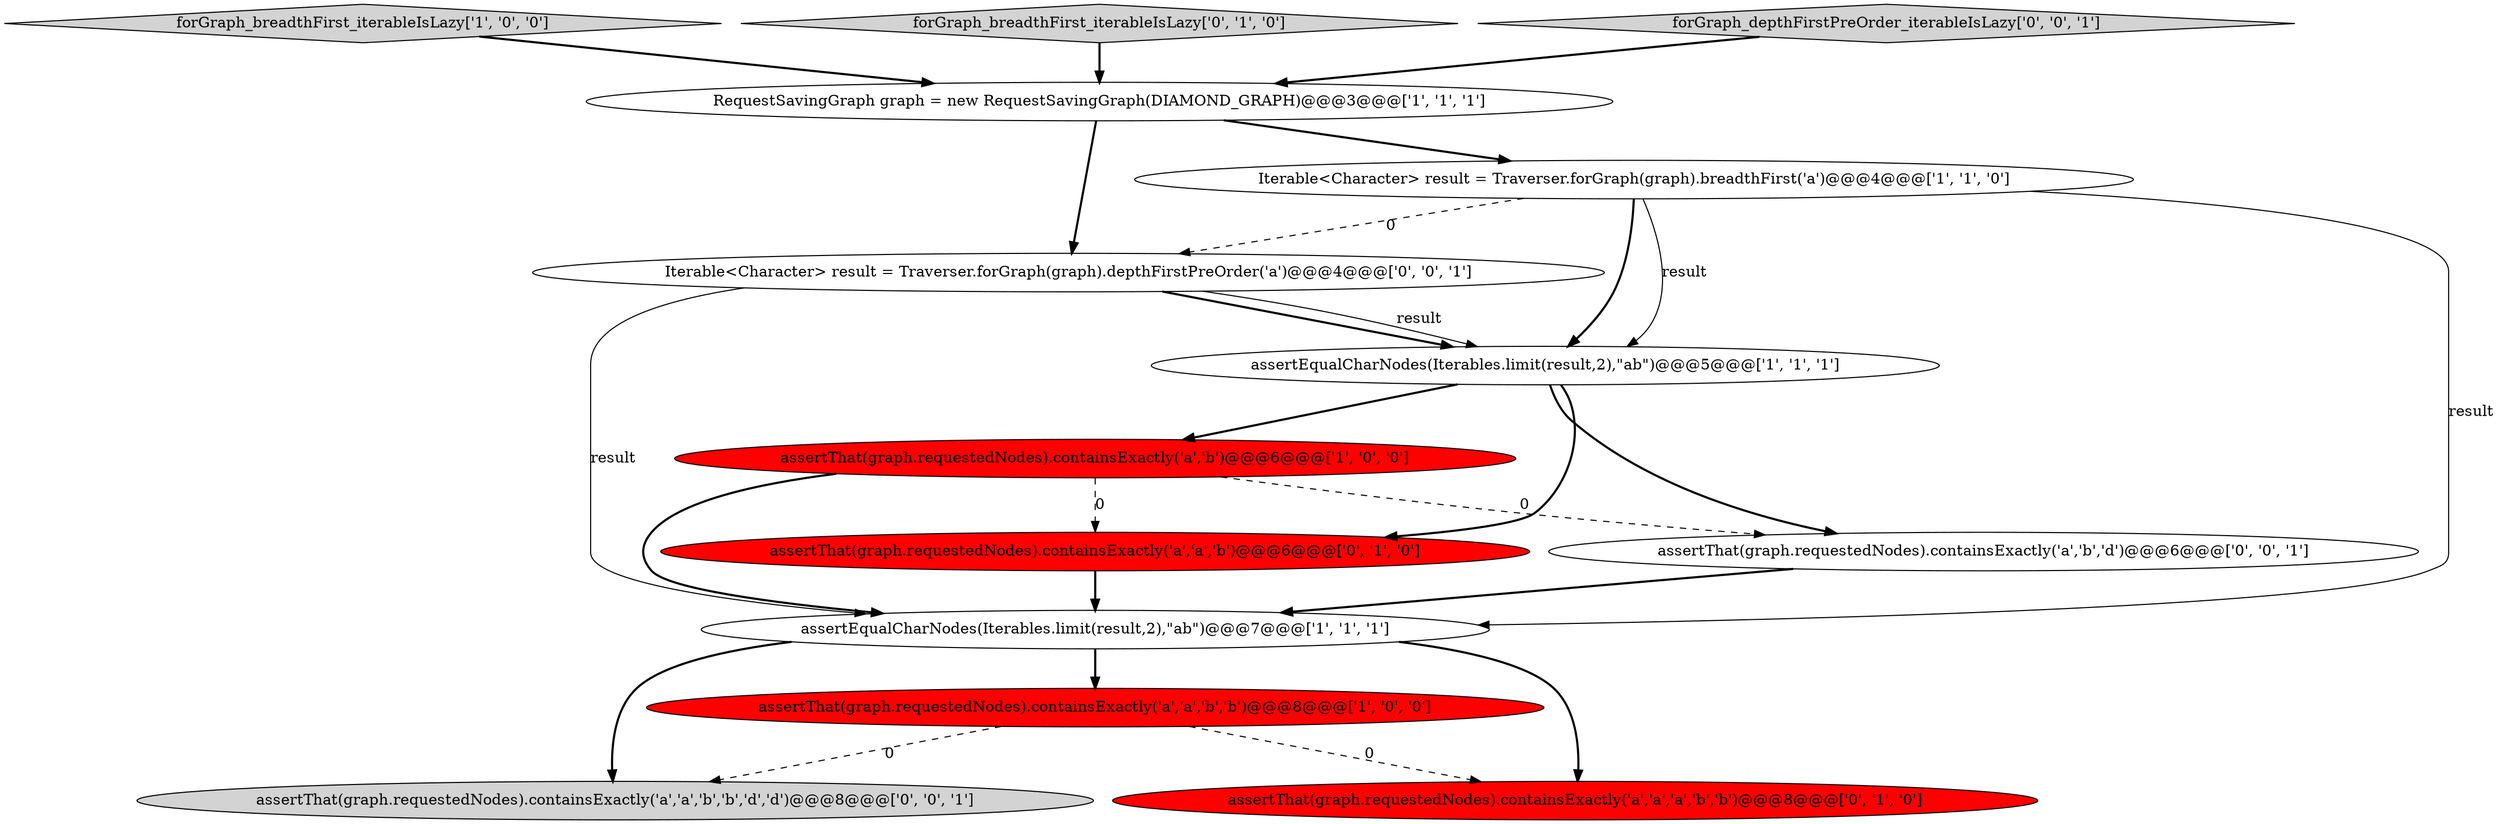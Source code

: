 digraph {
4 [style = filled, label = "assertThat(graph.requestedNodes).containsExactly('a','a','b','b')@@@8@@@['1', '0', '0']", fillcolor = red, shape = ellipse image = "AAA1AAABBB1BBB"];
12 [style = filled, label = "assertThat(graph.requestedNodes).containsExactly('a','a','b','b','d','d')@@@8@@@['0', '0', '1']", fillcolor = lightgray, shape = ellipse image = "AAA0AAABBB3BBB"];
6 [style = filled, label = "forGraph_breadthFirst_iterableIsLazy['1', '0', '0']", fillcolor = lightgray, shape = diamond image = "AAA0AAABBB1BBB"];
8 [style = filled, label = "assertThat(graph.requestedNodes).containsExactly('a','a','b')@@@6@@@['0', '1', '0']", fillcolor = red, shape = ellipse image = "AAA1AAABBB2BBB"];
5 [style = filled, label = "Iterable<Character> result = Traverser.forGraph(graph).breadthFirst('a')@@@4@@@['1', '1', '0']", fillcolor = white, shape = ellipse image = "AAA0AAABBB1BBB"];
0 [style = filled, label = "RequestSavingGraph graph = new RequestSavingGraph(DIAMOND_GRAPH)@@@3@@@['1', '1', '1']", fillcolor = white, shape = ellipse image = "AAA0AAABBB1BBB"];
9 [style = filled, label = "forGraph_breadthFirst_iterableIsLazy['0', '1', '0']", fillcolor = lightgray, shape = diamond image = "AAA0AAABBB2BBB"];
1 [style = filled, label = "assertEqualCharNodes(Iterables.limit(result,2),\"ab\")@@@7@@@['1', '1', '1']", fillcolor = white, shape = ellipse image = "AAA0AAABBB1BBB"];
11 [style = filled, label = "forGraph_depthFirstPreOrder_iterableIsLazy['0', '0', '1']", fillcolor = lightgray, shape = diamond image = "AAA0AAABBB3BBB"];
10 [style = filled, label = "Iterable<Character> result = Traverser.forGraph(graph).depthFirstPreOrder('a')@@@4@@@['0', '0', '1']", fillcolor = white, shape = ellipse image = "AAA0AAABBB3BBB"];
7 [style = filled, label = "assertThat(graph.requestedNodes).containsExactly('a','a','a','b','b')@@@8@@@['0', '1', '0']", fillcolor = red, shape = ellipse image = "AAA1AAABBB2BBB"];
3 [style = filled, label = "assertThat(graph.requestedNodes).containsExactly('a','b')@@@6@@@['1', '0', '0']", fillcolor = red, shape = ellipse image = "AAA1AAABBB1BBB"];
2 [style = filled, label = "assertEqualCharNodes(Iterables.limit(result,2),\"ab\")@@@5@@@['1', '1', '1']", fillcolor = white, shape = ellipse image = "AAA0AAABBB1BBB"];
13 [style = filled, label = "assertThat(graph.requestedNodes).containsExactly('a','b','d')@@@6@@@['0', '0', '1']", fillcolor = white, shape = ellipse image = "AAA0AAABBB3BBB"];
1->4 [style = bold, label=""];
9->0 [style = bold, label=""];
3->1 [style = bold, label=""];
5->2 [style = solid, label="result"];
2->3 [style = bold, label=""];
6->0 [style = bold, label=""];
3->13 [style = dashed, label="0"];
1->7 [style = bold, label=""];
13->1 [style = bold, label=""];
4->12 [style = dashed, label="0"];
2->13 [style = bold, label=""];
8->1 [style = bold, label=""];
5->2 [style = bold, label=""];
0->10 [style = bold, label=""];
11->0 [style = bold, label=""];
5->10 [style = dashed, label="0"];
4->7 [style = dashed, label="0"];
1->12 [style = bold, label=""];
5->1 [style = solid, label="result"];
3->8 [style = dashed, label="0"];
10->2 [style = bold, label=""];
10->2 [style = solid, label="result"];
10->1 [style = solid, label="result"];
2->8 [style = bold, label=""];
0->5 [style = bold, label=""];
}
